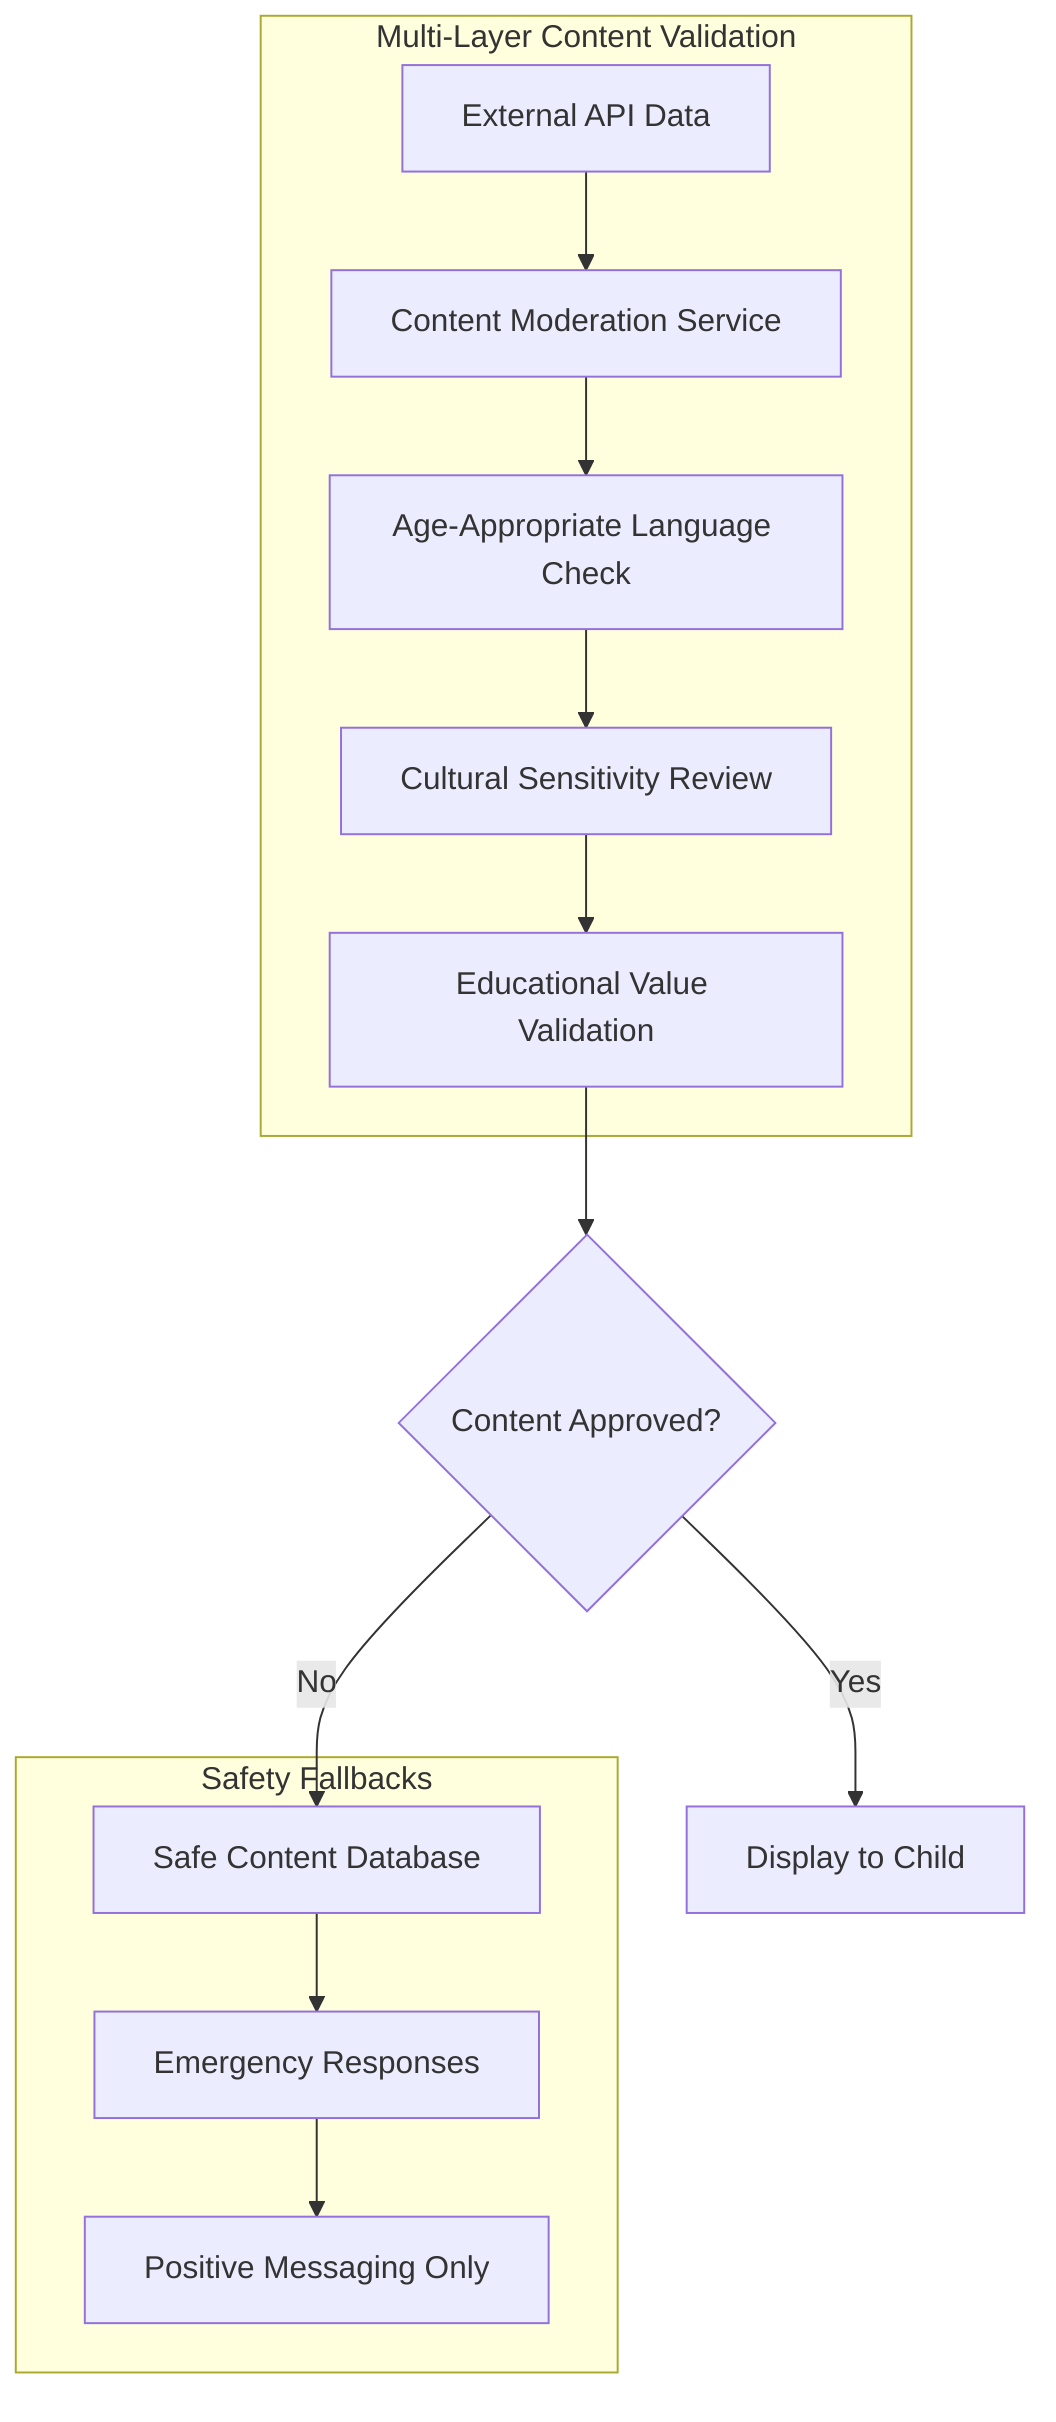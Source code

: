 graph TB
    subgraph "Multi-Layer Content Validation"
        A[External API Data] --> B[Content Moderation Service]
        B --> C[Age-Appropriate Language Check]
        C --> D[Cultural Sensitivity Review]
        D --> E[Educational Value Validation]
    end

    subgraph "Safety Fallbacks"
        F[Safe Content Database] --> G[Emergency Responses]
        G --> H[Positive Messaging Only]
    end

    E --> I{Content Approved?}
    I -->|Yes| J[Display to Child]
    I -->|No| F